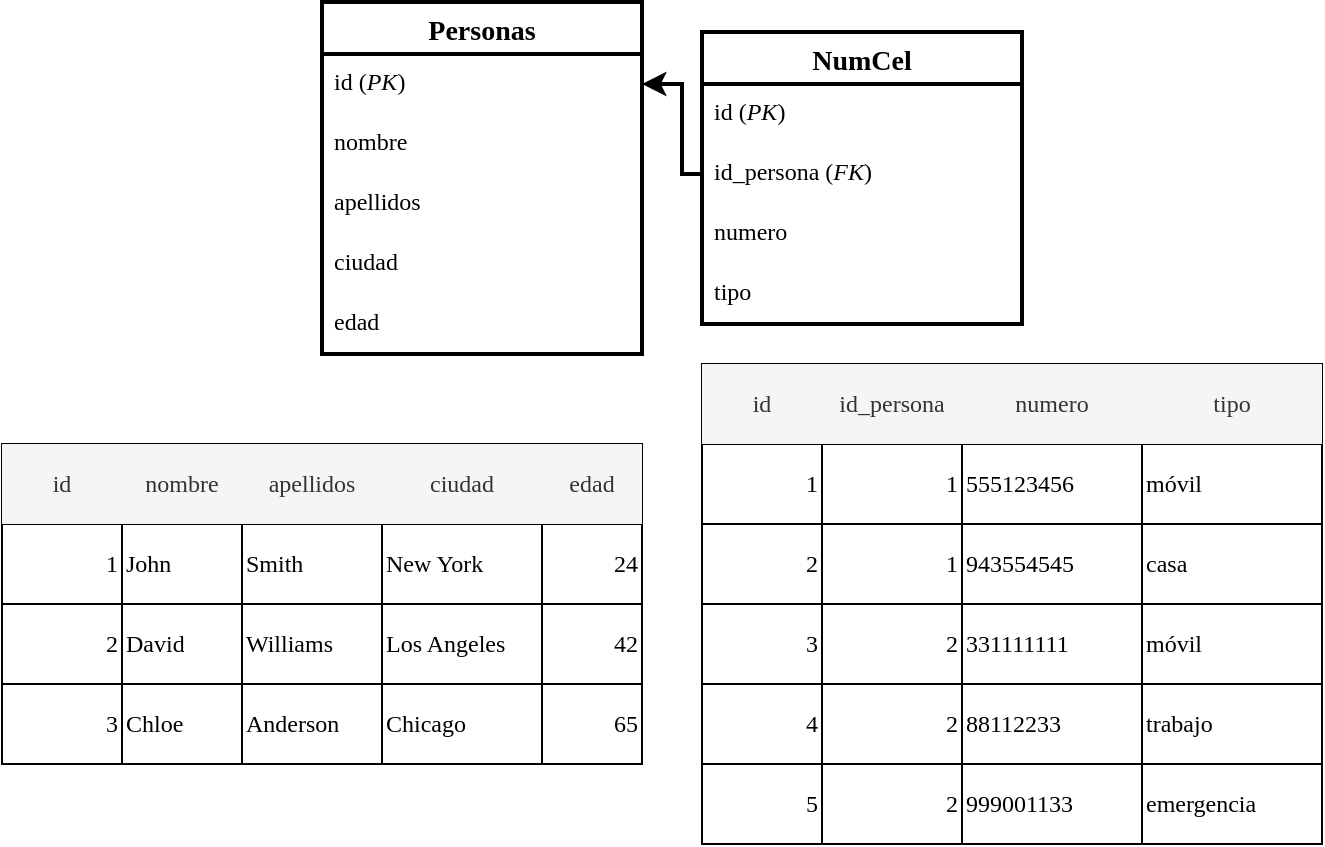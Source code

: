 <mxfile version="21.1.8" type="device">
  <diagram name="Página-1" id="FYE1AaSjHG21gxEwm3ek">
    <mxGraphModel dx="636" dy="747" grid="1" gridSize="10" guides="1" tooltips="1" connect="1" arrows="1" fold="1" page="1" pageScale="1" pageWidth="3300" pageHeight="2339" math="0" shadow="0">
      <root>
        <mxCell id="0" />
        <mxCell id="1" parent="0" />
        <mxCell id="yfIUXpZ3AVK_rPEgyNf7-4" value="Personas" style="swimlane;fontStyle=1;childLayout=stackLayout;horizontal=1;startSize=26;horizontalStack=0;resizeParent=1;resizeParentMax=0;resizeLast=0;collapsible=1;marginBottom=0;align=center;fontSize=14;strokeWidth=2;fontFamily=Verdana;" parent="1" vertex="1">
          <mxGeometry x="580" y="159" width="160" height="176" as="geometry" />
        </mxCell>
        <mxCell id="yfIUXpZ3AVK_rPEgyNf7-5" value="id (&lt;i&gt;PK&lt;/i&gt;)" style="text;spacingLeft=4;spacingRight=4;overflow=hidden;rotatable=0;points=[[0,0.5],[1,0.5]];portConstraint=eastwest;fontSize=12;whiteSpace=wrap;html=1;strokeWidth=2;fontFamily=Verdana;" parent="yfIUXpZ3AVK_rPEgyNf7-4" vertex="1">
          <mxGeometry y="26" width="160" height="30" as="geometry" />
        </mxCell>
        <mxCell id="yfIUXpZ3AVK_rPEgyNf7-6" value="nombre" style="text;spacingLeft=4;spacingRight=4;overflow=hidden;rotatable=0;points=[[0,0.5],[1,0.5]];portConstraint=eastwest;fontSize=12;whiteSpace=wrap;html=1;strokeWidth=2;fontFamily=Verdana;" parent="yfIUXpZ3AVK_rPEgyNf7-4" vertex="1">
          <mxGeometry y="56" width="160" height="30" as="geometry" />
        </mxCell>
        <mxCell id="yfIUXpZ3AVK_rPEgyNf7-8" value="apellidos" style="text;spacingLeft=4;spacingRight=4;overflow=hidden;rotatable=0;points=[[0,0.5],[1,0.5]];portConstraint=eastwest;fontSize=12;whiteSpace=wrap;html=1;strokeWidth=2;fontFamily=Verdana;" parent="yfIUXpZ3AVK_rPEgyNf7-4" vertex="1">
          <mxGeometry y="86" width="160" height="30" as="geometry" />
        </mxCell>
        <mxCell id="yfIUXpZ3AVK_rPEgyNf7-9" value="ciudad" style="text;spacingLeft=4;spacingRight=4;overflow=hidden;rotatable=0;points=[[0,0.5],[1,0.5]];portConstraint=eastwest;fontSize=12;whiteSpace=wrap;html=1;strokeWidth=2;fontFamily=Verdana;" parent="yfIUXpZ3AVK_rPEgyNf7-4" vertex="1">
          <mxGeometry y="116" width="160" height="30" as="geometry" />
        </mxCell>
        <mxCell id="yfIUXpZ3AVK_rPEgyNf7-7" value="edad" style="text;spacingLeft=4;spacingRight=4;overflow=hidden;rotatable=0;points=[[0,0.5],[1,0.5]];portConstraint=eastwest;fontSize=12;whiteSpace=wrap;html=1;strokeWidth=2;fontFamily=Verdana;" parent="yfIUXpZ3AVK_rPEgyNf7-4" vertex="1">
          <mxGeometry y="146" width="160" height="30" as="geometry" />
        </mxCell>
        <mxCell id="yfIUXpZ3AVK_rPEgyNf7-10" value="NumCel" style="swimlane;fontStyle=1;childLayout=stackLayout;horizontal=1;startSize=26;horizontalStack=0;resizeParent=1;resizeParentMax=0;resizeLast=0;collapsible=1;marginBottom=0;align=center;fontSize=14;strokeWidth=2;fontFamily=Verdana;" parent="1" vertex="1">
          <mxGeometry x="770" y="174" width="160" height="146" as="geometry" />
        </mxCell>
        <mxCell id="yfIUXpZ3AVK_rPEgyNf7-11" value="id (&lt;i&gt;PK&lt;/i&gt;)" style="text;spacingLeft=4;spacingRight=4;overflow=hidden;rotatable=0;points=[[0,0.5],[1,0.5]];portConstraint=eastwest;fontSize=12;whiteSpace=wrap;html=1;strokeWidth=2;fontFamily=Verdana;" parent="yfIUXpZ3AVK_rPEgyNf7-10" vertex="1">
          <mxGeometry y="26" width="160" height="30" as="geometry" />
        </mxCell>
        <mxCell id="yfIUXpZ3AVK_rPEgyNf7-12" value="id_persona (&lt;i&gt;FK&lt;/i&gt;)" style="text;spacingLeft=4;spacingRight=4;overflow=hidden;rotatable=0;points=[[0,0.5],[1,0.5]];portConstraint=eastwest;fontSize=12;whiteSpace=wrap;html=1;strokeWidth=2;fontFamily=Verdana;" parent="yfIUXpZ3AVK_rPEgyNf7-10" vertex="1">
          <mxGeometry y="56" width="160" height="30" as="geometry" />
        </mxCell>
        <mxCell id="yfIUXpZ3AVK_rPEgyNf7-13" value="numero" style="text;spacingLeft=4;spacingRight=4;overflow=hidden;rotatable=0;points=[[0,0.5],[1,0.5]];portConstraint=eastwest;fontSize=12;whiteSpace=wrap;html=1;strokeWidth=2;fontFamily=Verdana;" parent="yfIUXpZ3AVK_rPEgyNf7-10" vertex="1">
          <mxGeometry y="86" width="160" height="30" as="geometry" />
        </mxCell>
        <mxCell id="yfIUXpZ3AVK_rPEgyNf7-14" value="tipo" style="text;spacingLeft=4;spacingRight=4;overflow=hidden;rotatable=0;points=[[0,0.5],[1,0.5]];portConstraint=eastwest;fontSize=12;whiteSpace=wrap;html=1;strokeWidth=2;fontFamily=Verdana;" parent="yfIUXpZ3AVK_rPEgyNf7-10" vertex="1">
          <mxGeometry y="116" width="160" height="30" as="geometry" />
        </mxCell>
        <mxCell id="yfIUXpZ3AVK_rPEgyNf7-16" style="edgeStyle=orthogonalEdgeStyle;rounded=0;orthogonalLoop=1;jettySize=auto;html=1;entryX=1;entryY=0.5;entryDx=0;entryDy=0;strokeWidth=2;fontFamily=Verdana;" parent="1" source="yfIUXpZ3AVK_rPEgyNf7-12" target="yfIUXpZ3AVK_rPEgyNf7-5" edge="1">
          <mxGeometry relative="1" as="geometry">
            <Array as="points">
              <mxPoint x="760" y="245" />
              <mxPoint x="760" y="200" />
            </Array>
          </mxGeometry>
        </mxCell>
        <mxCell id="HmA8ot8jOnDpJhsBfONr-13" value="" style="shape=table;startSize=0;container=1;collapsible=0;childLayout=tableLayout;fontFamily=Verdana;" vertex="1" parent="1">
          <mxGeometry x="420" y="380" width="320" height="160" as="geometry" />
        </mxCell>
        <mxCell id="HmA8ot8jOnDpJhsBfONr-14" value="" style="shape=tableRow;horizontal=0;startSize=0;swimlaneHead=0;swimlaneBody=0;strokeColor=inherit;top=0;left=0;bottom=0;right=0;collapsible=0;dropTarget=0;fillColor=none;points=[[0,0.5],[1,0.5]];portConstraint=eastwest;fontFamily=Verdana;" vertex="1" parent="HmA8ot8jOnDpJhsBfONr-13">
          <mxGeometry width="320" height="40" as="geometry" />
        </mxCell>
        <mxCell id="HmA8ot8jOnDpJhsBfONr-15" value="id" style="shape=partialRectangle;html=1;whiteSpace=wrap;connectable=0;strokeColor=#666666;overflow=hidden;fillColor=#f5f5f5;top=0;left=0;bottom=0;right=0;pointerEvents=1;perimeterSpacing=0;fontColor=#333333;fontFamily=Verdana;" vertex="1" parent="HmA8ot8jOnDpJhsBfONr-14">
          <mxGeometry width="60" height="40" as="geometry">
            <mxRectangle width="60" height="40" as="alternateBounds" />
          </mxGeometry>
        </mxCell>
        <mxCell id="HmA8ot8jOnDpJhsBfONr-16" value="nombre" style="shape=partialRectangle;html=1;whiteSpace=wrap;connectable=0;strokeColor=#666666;overflow=hidden;fillColor=#f5f5f5;top=0;left=0;bottom=0;right=0;pointerEvents=1;fontColor=#333333;fontFamily=Verdana;" vertex="1" parent="HmA8ot8jOnDpJhsBfONr-14">
          <mxGeometry x="60" width="60" height="40" as="geometry">
            <mxRectangle width="60" height="40" as="alternateBounds" />
          </mxGeometry>
        </mxCell>
        <mxCell id="HmA8ot8jOnDpJhsBfONr-17" value="apellidos" style="shape=partialRectangle;html=1;whiteSpace=wrap;connectable=0;strokeColor=#666666;overflow=hidden;fillColor=#f5f5f5;top=0;left=0;bottom=0;right=0;pointerEvents=1;fontColor=#333333;fontFamily=Verdana;" vertex="1" parent="HmA8ot8jOnDpJhsBfONr-14">
          <mxGeometry x="120" width="70" height="40" as="geometry">
            <mxRectangle width="70" height="40" as="alternateBounds" />
          </mxGeometry>
        </mxCell>
        <mxCell id="HmA8ot8jOnDpJhsBfONr-18" value="ciudad" style="shape=partialRectangle;html=1;whiteSpace=wrap;connectable=0;strokeColor=#666666;overflow=hidden;fillColor=#f5f5f5;top=0;left=0;bottom=0;right=0;pointerEvents=1;fontColor=#333333;fontFamily=Verdana;" vertex="1" parent="HmA8ot8jOnDpJhsBfONr-14">
          <mxGeometry x="190" width="80" height="40" as="geometry">
            <mxRectangle width="80" height="40" as="alternateBounds" />
          </mxGeometry>
        </mxCell>
        <mxCell id="HmA8ot8jOnDpJhsBfONr-19" value="edad" style="shape=partialRectangle;html=1;whiteSpace=wrap;connectable=0;strokeColor=#666666;overflow=hidden;fillColor=#f5f5f5;top=0;left=0;bottom=0;right=0;pointerEvents=1;fontColor=#333333;fontFamily=Verdana;" vertex="1" parent="HmA8ot8jOnDpJhsBfONr-14">
          <mxGeometry x="270" width="50" height="40" as="geometry">
            <mxRectangle width="50" height="40" as="alternateBounds" />
          </mxGeometry>
        </mxCell>
        <mxCell id="HmA8ot8jOnDpJhsBfONr-20" value="" style="shape=tableRow;horizontal=0;startSize=0;swimlaneHead=0;swimlaneBody=0;strokeColor=inherit;top=0;left=0;bottom=0;right=0;collapsible=0;dropTarget=0;fillColor=none;points=[[0,0.5],[1,0.5]];portConstraint=eastwest;fontFamily=Verdana;" vertex="1" parent="HmA8ot8jOnDpJhsBfONr-13">
          <mxGeometry y="40" width="320" height="40" as="geometry" />
        </mxCell>
        <mxCell id="HmA8ot8jOnDpJhsBfONr-21" value="1" style="shape=partialRectangle;html=1;whiteSpace=wrap;connectable=0;strokeColor=inherit;overflow=hidden;fillColor=none;top=0;left=0;bottom=0;right=0;pointerEvents=1;perimeterSpacing=0;align=right;fontFamily=Verdana;" vertex="1" parent="HmA8ot8jOnDpJhsBfONr-20">
          <mxGeometry width="60" height="40" as="geometry">
            <mxRectangle width="60" height="40" as="alternateBounds" />
          </mxGeometry>
        </mxCell>
        <mxCell id="HmA8ot8jOnDpJhsBfONr-22" value="John" style="shape=partialRectangle;html=1;whiteSpace=wrap;connectable=0;strokeColor=inherit;overflow=hidden;fillColor=none;top=0;left=0;bottom=0;right=0;pointerEvents=1;align=left;fontFamily=Verdana;" vertex="1" parent="HmA8ot8jOnDpJhsBfONr-20">
          <mxGeometry x="60" width="60" height="40" as="geometry">
            <mxRectangle width="60" height="40" as="alternateBounds" />
          </mxGeometry>
        </mxCell>
        <mxCell id="HmA8ot8jOnDpJhsBfONr-23" value="Smith" style="shape=partialRectangle;html=1;whiteSpace=wrap;connectable=0;strokeColor=inherit;overflow=hidden;fillColor=none;top=0;left=0;bottom=0;right=0;pointerEvents=1;align=left;fontFamily=Verdana;" vertex="1" parent="HmA8ot8jOnDpJhsBfONr-20">
          <mxGeometry x="120" width="70" height="40" as="geometry">
            <mxRectangle width="70" height="40" as="alternateBounds" />
          </mxGeometry>
        </mxCell>
        <mxCell id="HmA8ot8jOnDpJhsBfONr-24" value="New York" style="shape=partialRectangle;html=1;whiteSpace=wrap;connectable=0;strokeColor=inherit;overflow=hidden;fillColor=none;top=0;left=0;bottom=0;right=0;pointerEvents=1;align=left;fontFamily=Verdana;" vertex="1" parent="HmA8ot8jOnDpJhsBfONr-20">
          <mxGeometry x="190" width="80" height="40" as="geometry">
            <mxRectangle width="80" height="40" as="alternateBounds" />
          </mxGeometry>
        </mxCell>
        <mxCell id="HmA8ot8jOnDpJhsBfONr-25" value="24" style="shape=partialRectangle;html=1;whiteSpace=wrap;connectable=0;strokeColor=inherit;overflow=hidden;fillColor=none;top=0;left=0;bottom=0;right=0;pointerEvents=1;align=right;fontFamily=Verdana;" vertex="1" parent="HmA8ot8jOnDpJhsBfONr-20">
          <mxGeometry x="270" width="50" height="40" as="geometry">
            <mxRectangle width="50" height="40" as="alternateBounds" />
          </mxGeometry>
        </mxCell>
        <mxCell id="HmA8ot8jOnDpJhsBfONr-26" value="" style="shape=tableRow;horizontal=0;startSize=0;swimlaneHead=0;swimlaneBody=0;strokeColor=inherit;top=0;left=0;bottom=0;right=0;collapsible=0;dropTarget=0;fillColor=none;points=[[0,0.5],[1,0.5]];portConstraint=eastwest;fontFamily=Verdana;" vertex="1" parent="HmA8ot8jOnDpJhsBfONr-13">
          <mxGeometry y="80" width="320" height="40" as="geometry" />
        </mxCell>
        <mxCell id="HmA8ot8jOnDpJhsBfONr-27" value="2" style="shape=partialRectangle;html=1;whiteSpace=wrap;connectable=0;strokeColor=inherit;overflow=hidden;fillColor=none;top=0;left=0;bottom=0;right=0;pointerEvents=1;perimeterSpacing=0;align=right;fontFamily=Verdana;" vertex="1" parent="HmA8ot8jOnDpJhsBfONr-26">
          <mxGeometry width="60" height="40" as="geometry">
            <mxRectangle width="60" height="40" as="alternateBounds" />
          </mxGeometry>
        </mxCell>
        <mxCell id="HmA8ot8jOnDpJhsBfONr-28" value="David" style="shape=partialRectangle;html=1;whiteSpace=wrap;connectable=0;strokeColor=inherit;overflow=hidden;fillColor=none;top=0;left=0;bottom=0;right=0;pointerEvents=1;align=left;fontFamily=Verdana;" vertex="1" parent="HmA8ot8jOnDpJhsBfONr-26">
          <mxGeometry x="60" width="60" height="40" as="geometry">
            <mxRectangle width="60" height="40" as="alternateBounds" />
          </mxGeometry>
        </mxCell>
        <mxCell id="HmA8ot8jOnDpJhsBfONr-29" value="Williams" style="shape=partialRectangle;html=1;whiteSpace=wrap;connectable=0;strokeColor=inherit;overflow=hidden;fillColor=none;top=0;left=0;bottom=0;right=0;pointerEvents=1;align=left;fontFamily=Verdana;" vertex="1" parent="HmA8ot8jOnDpJhsBfONr-26">
          <mxGeometry x="120" width="70" height="40" as="geometry">
            <mxRectangle width="70" height="40" as="alternateBounds" />
          </mxGeometry>
        </mxCell>
        <mxCell id="HmA8ot8jOnDpJhsBfONr-30" value="Los Angeles" style="shape=partialRectangle;html=1;whiteSpace=wrap;connectable=0;strokeColor=inherit;overflow=hidden;fillColor=none;top=0;left=0;bottom=0;right=0;pointerEvents=1;align=left;fontFamily=Verdana;" vertex="1" parent="HmA8ot8jOnDpJhsBfONr-26">
          <mxGeometry x="190" width="80" height="40" as="geometry">
            <mxRectangle width="80" height="40" as="alternateBounds" />
          </mxGeometry>
        </mxCell>
        <mxCell id="HmA8ot8jOnDpJhsBfONr-31" value="42" style="shape=partialRectangle;html=1;whiteSpace=wrap;connectable=0;strokeColor=inherit;overflow=hidden;fillColor=none;top=0;left=0;bottom=0;right=0;pointerEvents=1;align=right;fontFamily=Verdana;" vertex="1" parent="HmA8ot8jOnDpJhsBfONr-26">
          <mxGeometry x="270" width="50" height="40" as="geometry">
            <mxRectangle width="50" height="40" as="alternateBounds" />
          </mxGeometry>
        </mxCell>
        <mxCell id="HmA8ot8jOnDpJhsBfONr-32" value="" style="shape=tableRow;horizontal=0;startSize=0;swimlaneHead=0;swimlaneBody=0;strokeColor=inherit;top=0;left=0;bottom=0;right=0;collapsible=0;dropTarget=0;fillColor=none;points=[[0,0.5],[1,0.5]];portConstraint=eastwest;fontFamily=Verdana;" vertex="1" parent="HmA8ot8jOnDpJhsBfONr-13">
          <mxGeometry y="120" width="320" height="40" as="geometry" />
        </mxCell>
        <mxCell id="HmA8ot8jOnDpJhsBfONr-33" value="3" style="shape=partialRectangle;html=1;whiteSpace=wrap;connectable=0;strokeColor=inherit;overflow=hidden;fillColor=none;top=0;left=0;bottom=0;right=0;pointerEvents=1;perimeterSpacing=0;align=right;fontFamily=Verdana;" vertex="1" parent="HmA8ot8jOnDpJhsBfONr-32">
          <mxGeometry width="60" height="40" as="geometry">
            <mxRectangle width="60" height="40" as="alternateBounds" />
          </mxGeometry>
        </mxCell>
        <mxCell id="HmA8ot8jOnDpJhsBfONr-34" value="Chloe" style="shape=partialRectangle;html=1;whiteSpace=wrap;connectable=0;strokeColor=inherit;overflow=hidden;fillColor=none;top=0;left=0;bottom=0;right=0;pointerEvents=1;align=left;fontFamily=Verdana;" vertex="1" parent="HmA8ot8jOnDpJhsBfONr-32">
          <mxGeometry x="60" width="60" height="40" as="geometry">
            <mxRectangle width="60" height="40" as="alternateBounds" />
          </mxGeometry>
        </mxCell>
        <mxCell id="HmA8ot8jOnDpJhsBfONr-35" value="Anderson" style="shape=partialRectangle;html=1;whiteSpace=wrap;connectable=0;strokeColor=inherit;overflow=hidden;fillColor=none;top=0;left=0;bottom=0;right=0;pointerEvents=1;align=left;fontFamily=Verdana;" vertex="1" parent="HmA8ot8jOnDpJhsBfONr-32">
          <mxGeometry x="120" width="70" height="40" as="geometry">
            <mxRectangle width="70" height="40" as="alternateBounds" />
          </mxGeometry>
        </mxCell>
        <mxCell id="HmA8ot8jOnDpJhsBfONr-36" value="Chicago" style="shape=partialRectangle;html=1;whiteSpace=wrap;connectable=0;strokeColor=inherit;overflow=hidden;fillColor=none;top=0;left=0;bottom=0;right=0;pointerEvents=1;align=left;fontFamily=Verdana;" vertex="1" parent="HmA8ot8jOnDpJhsBfONr-32">
          <mxGeometry x="190" width="80" height="40" as="geometry">
            <mxRectangle width="80" height="40" as="alternateBounds" />
          </mxGeometry>
        </mxCell>
        <mxCell id="HmA8ot8jOnDpJhsBfONr-37" value="65" style="shape=partialRectangle;html=1;whiteSpace=wrap;connectable=0;strokeColor=inherit;overflow=hidden;fillColor=none;top=0;left=0;bottom=0;right=0;pointerEvents=1;align=right;fontFamily=Verdana;" vertex="1" parent="HmA8ot8jOnDpJhsBfONr-32">
          <mxGeometry x="270" width="50" height="40" as="geometry">
            <mxRectangle width="50" height="40" as="alternateBounds" />
          </mxGeometry>
        </mxCell>
        <mxCell id="HmA8ot8jOnDpJhsBfONr-38" value="" style="shape=table;startSize=0;container=1;collapsible=0;childLayout=tableLayout;fontFamily=Verdana;" vertex="1" parent="1">
          <mxGeometry x="770" y="340" width="310" height="240" as="geometry" />
        </mxCell>
        <mxCell id="HmA8ot8jOnDpJhsBfONr-39" value="" style="shape=tableRow;horizontal=0;startSize=0;swimlaneHead=0;swimlaneBody=0;strokeColor=inherit;top=0;left=0;bottom=0;right=0;collapsible=0;dropTarget=0;fillColor=none;points=[[0,0.5],[1,0.5]];portConstraint=eastwest;align=center;fontFamily=Verdana;" vertex="1" parent="HmA8ot8jOnDpJhsBfONr-38">
          <mxGeometry width="310" height="40" as="geometry" />
        </mxCell>
        <mxCell id="HmA8ot8jOnDpJhsBfONr-40" value="id" style="shape=partialRectangle;html=1;whiteSpace=wrap;connectable=0;strokeColor=#666666;overflow=hidden;fillColor=#f5f5f5;top=0;left=0;bottom=0;right=0;pointerEvents=1;align=center;fontColor=#333333;fontFamily=Verdana;" vertex="1" parent="HmA8ot8jOnDpJhsBfONr-39">
          <mxGeometry width="60" height="40" as="geometry">
            <mxRectangle width="60" height="40" as="alternateBounds" />
          </mxGeometry>
        </mxCell>
        <mxCell id="HmA8ot8jOnDpJhsBfONr-41" value="id_persona" style="shape=partialRectangle;html=1;whiteSpace=wrap;connectable=0;strokeColor=#666666;overflow=hidden;fillColor=#f5f5f5;top=0;left=0;bottom=0;right=0;pointerEvents=1;align=center;fontColor=#333333;fontFamily=Verdana;" vertex="1" parent="HmA8ot8jOnDpJhsBfONr-39">
          <mxGeometry x="60" width="70" height="40" as="geometry">
            <mxRectangle width="70" height="40" as="alternateBounds" />
          </mxGeometry>
        </mxCell>
        <mxCell id="HmA8ot8jOnDpJhsBfONr-42" value="numero" style="shape=partialRectangle;html=1;whiteSpace=wrap;connectable=0;strokeColor=#666666;overflow=hidden;fillColor=#f5f5f5;top=0;left=0;bottom=0;right=0;pointerEvents=1;align=center;fontColor=#333333;fontFamily=Verdana;" vertex="1" parent="HmA8ot8jOnDpJhsBfONr-39">
          <mxGeometry x="130" width="90" height="40" as="geometry">
            <mxRectangle width="90" height="40" as="alternateBounds" />
          </mxGeometry>
        </mxCell>
        <mxCell id="HmA8ot8jOnDpJhsBfONr-43" value="tipo" style="shape=partialRectangle;html=1;whiteSpace=wrap;connectable=0;strokeColor=#666666;overflow=hidden;fillColor=#f5f5f5;top=0;left=0;bottom=0;right=0;pointerEvents=1;align=center;fontColor=#333333;fontFamily=Verdana;" vertex="1" parent="HmA8ot8jOnDpJhsBfONr-39">
          <mxGeometry x="220" width="90" height="40" as="geometry">
            <mxRectangle width="90" height="40" as="alternateBounds" />
          </mxGeometry>
        </mxCell>
        <mxCell id="HmA8ot8jOnDpJhsBfONr-44" value="" style="shape=tableRow;horizontal=0;startSize=0;swimlaneHead=0;swimlaneBody=0;strokeColor=inherit;top=0;left=0;bottom=0;right=0;collapsible=0;dropTarget=0;fillColor=none;points=[[0,0.5],[1,0.5]];portConstraint=eastwest;fontFamily=Verdana;" vertex="1" parent="HmA8ot8jOnDpJhsBfONr-38">
          <mxGeometry y="40" width="310" height="40" as="geometry" />
        </mxCell>
        <mxCell id="HmA8ot8jOnDpJhsBfONr-45" value="1" style="shape=partialRectangle;html=1;whiteSpace=wrap;connectable=0;strokeColor=inherit;overflow=hidden;fillColor=none;top=0;left=0;bottom=0;right=0;pointerEvents=1;align=right;fontFamily=Verdana;" vertex="1" parent="HmA8ot8jOnDpJhsBfONr-44">
          <mxGeometry width="60" height="40" as="geometry">
            <mxRectangle width="60" height="40" as="alternateBounds" />
          </mxGeometry>
        </mxCell>
        <mxCell id="HmA8ot8jOnDpJhsBfONr-46" value="1" style="shape=partialRectangle;html=1;whiteSpace=wrap;connectable=0;strokeColor=inherit;overflow=hidden;fillColor=none;top=0;left=0;bottom=0;right=0;pointerEvents=1;align=right;fontFamily=Verdana;" vertex="1" parent="HmA8ot8jOnDpJhsBfONr-44">
          <mxGeometry x="60" width="70" height="40" as="geometry">
            <mxRectangle width="70" height="40" as="alternateBounds" />
          </mxGeometry>
        </mxCell>
        <mxCell id="HmA8ot8jOnDpJhsBfONr-47" value="555123456" style="shape=partialRectangle;html=1;whiteSpace=wrap;connectable=0;strokeColor=inherit;overflow=hidden;fillColor=none;top=0;left=0;bottom=0;right=0;pointerEvents=1;align=left;fontFamily=Verdana;" vertex="1" parent="HmA8ot8jOnDpJhsBfONr-44">
          <mxGeometry x="130" width="90" height="40" as="geometry">
            <mxRectangle width="90" height="40" as="alternateBounds" />
          </mxGeometry>
        </mxCell>
        <mxCell id="HmA8ot8jOnDpJhsBfONr-48" value="móvil" style="shape=partialRectangle;html=1;whiteSpace=wrap;connectable=0;strokeColor=inherit;overflow=hidden;fillColor=none;top=0;left=0;bottom=0;right=0;pointerEvents=1;align=left;fontFamily=Verdana;" vertex="1" parent="HmA8ot8jOnDpJhsBfONr-44">
          <mxGeometry x="220" width="90" height="40" as="geometry">
            <mxRectangle width="90" height="40" as="alternateBounds" />
          </mxGeometry>
        </mxCell>
        <mxCell id="HmA8ot8jOnDpJhsBfONr-49" value="" style="shape=tableRow;horizontal=0;startSize=0;swimlaneHead=0;swimlaneBody=0;strokeColor=inherit;top=0;left=0;bottom=0;right=0;collapsible=0;dropTarget=0;fillColor=none;points=[[0,0.5],[1,0.5]];portConstraint=eastwest;fontFamily=Verdana;" vertex="1" parent="HmA8ot8jOnDpJhsBfONr-38">
          <mxGeometry y="80" width="310" height="40" as="geometry" />
        </mxCell>
        <mxCell id="HmA8ot8jOnDpJhsBfONr-50" value="2" style="shape=partialRectangle;html=1;whiteSpace=wrap;connectable=0;strokeColor=inherit;overflow=hidden;fillColor=none;top=0;left=0;bottom=0;right=0;pointerEvents=1;align=right;fontFamily=Verdana;" vertex="1" parent="HmA8ot8jOnDpJhsBfONr-49">
          <mxGeometry width="60" height="40" as="geometry">
            <mxRectangle width="60" height="40" as="alternateBounds" />
          </mxGeometry>
        </mxCell>
        <mxCell id="HmA8ot8jOnDpJhsBfONr-51" value="1" style="shape=partialRectangle;html=1;whiteSpace=wrap;connectable=0;strokeColor=inherit;overflow=hidden;fillColor=none;top=0;left=0;bottom=0;right=0;pointerEvents=1;align=right;fontFamily=Verdana;" vertex="1" parent="HmA8ot8jOnDpJhsBfONr-49">
          <mxGeometry x="60" width="70" height="40" as="geometry">
            <mxRectangle width="70" height="40" as="alternateBounds" />
          </mxGeometry>
        </mxCell>
        <mxCell id="HmA8ot8jOnDpJhsBfONr-52" value="943554545" style="shape=partialRectangle;html=1;whiteSpace=wrap;connectable=0;strokeColor=inherit;overflow=hidden;fillColor=none;top=0;left=0;bottom=0;right=0;pointerEvents=1;align=left;fontFamily=Verdana;" vertex="1" parent="HmA8ot8jOnDpJhsBfONr-49">
          <mxGeometry x="130" width="90" height="40" as="geometry">
            <mxRectangle width="90" height="40" as="alternateBounds" />
          </mxGeometry>
        </mxCell>
        <mxCell id="HmA8ot8jOnDpJhsBfONr-53" value="casa" style="shape=partialRectangle;html=1;whiteSpace=wrap;connectable=0;strokeColor=inherit;overflow=hidden;fillColor=none;top=0;left=0;bottom=0;right=0;pointerEvents=1;align=left;fontFamily=Verdana;" vertex="1" parent="HmA8ot8jOnDpJhsBfONr-49">
          <mxGeometry x="220" width="90" height="40" as="geometry">
            <mxRectangle width="90" height="40" as="alternateBounds" />
          </mxGeometry>
        </mxCell>
        <mxCell id="HmA8ot8jOnDpJhsBfONr-54" value="" style="shape=tableRow;horizontal=0;startSize=0;swimlaneHead=0;swimlaneBody=0;strokeColor=inherit;top=0;left=0;bottom=0;right=0;collapsible=0;dropTarget=0;fillColor=none;points=[[0,0.5],[1,0.5]];portConstraint=eastwest;fontFamily=Verdana;" vertex="1" parent="HmA8ot8jOnDpJhsBfONr-38">
          <mxGeometry y="120" width="310" height="40" as="geometry" />
        </mxCell>
        <mxCell id="HmA8ot8jOnDpJhsBfONr-55" value="3" style="shape=partialRectangle;html=1;whiteSpace=wrap;connectable=0;strokeColor=inherit;overflow=hidden;fillColor=none;top=0;left=0;bottom=0;right=0;pointerEvents=1;align=right;fontFamily=Verdana;" vertex="1" parent="HmA8ot8jOnDpJhsBfONr-54">
          <mxGeometry width="60" height="40" as="geometry">
            <mxRectangle width="60" height="40" as="alternateBounds" />
          </mxGeometry>
        </mxCell>
        <mxCell id="HmA8ot8jOnDpJhsBfONr-56" value="2" style="shape=partialRectangle;html=1;whiteSpace=wrap;connectable=0;strokeColor=inherit;overflow=hidden;fillColor=none;top=0;left=0;bottom=0;right=0;pointerEvents=1;align=right;fontFamily=Verdana;" vertex="1" parent="HmA8ot8jOnDpJhsBfONr-54">
          <mxGeometry x="60" width="70" height="40" as="geometry">
            <mxRectangle width="70" height="40" as="alternateBounds" />
          </mxGeometry>
        </mxCell>
        <mxCell id="HmA8ot8jOnDpJhsBfONr-57" value="331111111" style="shape=partialRectangle;html=1;whiteSpace=wrap;connectable=0;strokeColor=inherit;overflow=hidden;fillColor=none;top=0;left=0;bottom=0;right=0;pointerEvents=1;align=left;fontFamily=Verdana;" vertex="1" parent="HmA8ot8jOnDpJhsBfONr-54">
          <mxGeometry x="130" width="90" height="40" as="geometry">
            <mxRectangle width="90" height="40" as="alternateBounds" />
          </mxGeometry>
        </mxCell>
        <mxCell id="HmA8ot8jOnDpJhsBfONr-58" value="móvil" style="shape=partialRectangle;html=1;whiteSpace=wrap;connectable=0;strokeColor=inherit;overflow=hidden;fillColor=none;top=0;left=0;bottom=0;right=0;pointerEvents=1;align=left;fontFamily=Verdana;" vertex="1" parent="HmA8ot8jOnDpJhsBfONr-54">
          <mxGeometry x="220" width="90" height="40" as="geometry">
            <mxRectangle width="90" height="40" as="alternateBounds" />
          </mxGeometry>
        </mxCell>
        <mxCell id="HmA8ot8jOnDpJhsBfONr-59" value="" style="shape=tableRow;horizontal=0;startSize=0;swimlaneHead=0;swimlaneBody=0;strokeColor=inherit;top=0;left=0;bottom=0;right=0;collapsible=0;dropTarget=0;fillColor=none;points=[[0,0.5],[1,0.5]];portConstraint=eastwest;fontFamily=Verdana;" vertex="1" parent="HmA8ot8jOnDpJhsBfONr-38">
          <mxGeometry y="160" width="310" height="40" as="geometry" />
        </mxCell>
        <mxCell id="HmA8ot8jOnDpJhsBfONr-60" value="4" style="shape=partialRectangle;html=1;whiteSpace=wrap;connectable=0;strokeColor=inherit;overflow=hidden;fillColor=none;top=0;left=0;bottom=0;right=0;pointerEvents=1;align=right;fontFamily=Verdana;" vertex="1" parent="HmA8ot8jOnDpJhsBfONr-59">
          <mxGeometry width="60" height="40" as="geometry">
            <mxRectangle width="60" height="40" as="alternateBounds" />
          </mxGeometry>
        </mxCell>
        <mxCell id="HmA8ot8jOnDpJhsBfONr-61" value="2" style="shape=partialRectangle;html=1;whiteSpace=wrap;connectable=0;strokeColor=inherit;overflow=hidden;fillColor=none;top=0;left=0;bottom=0;right=0;pointerEvents=1;align=right;fontFamily=Verdana;" vertex="1" parent="HmA8ot8jOnDpJhsBfONr-59">
          <mxGeometry x="60" width="70" height="40" as="geometry">
            <mxRectangle width="70" height="40" as="alternateBounds" />
          </mxGeometry>
        </mxCell>
        <mxCell id="HmA8ot8jOnDpJhsBfONr-62" value="88112233" style="shape=partialRectangle;html=1;whiteSpace=wrap;connectable=0;strokeColor=inherit;overflow=hidden;fillColor=none;top=0;left=0;bottom=0;right=0;pointerEvents=1;align=left;fontFamily=Verdana;" vertex="1" parent="HmA8ot8jOnDpJhsBfONr-59">
          <mxGeometry x="130" width="90" height="40" as="geometry">
            <mxRectangle width="90" height="40" as="alternateBounds" />
          </mxGeometry>
        </mxCell>
        <mxCell id="HmA8ot8jOnDpJhsBfONr-63" value="trabajo" style="shape=partialRectangle;html=1;whiteSpace=wrap;connectable=0;strokeColor=inherit;overflow=hidden;fillColor=none;top=0;left=0;bottom=0;right=0;pointerEvents=1;align=left;fontFamily=Verdana;" vertex="1" parent="HmA8ot8jOnDpJhsBfONr-59">
          <mxGeometry x="220" width="90" height="40" as="geometry">
            <mxRectangle width="90" height="40" as="alternateBounds" />
          </mxGeometry>
        </mxCell>
        <mxCell id="HmA8ot8jOnDpJhsBfONr-64" value="" style="shape=tableRow;horizontal=0;startSize=0;swimlaneHead=0;swimlaneBody=0;strokeColor=inherit;top=0;left=0;bottom=0;right=0;collapsible=0;dropTarget=0;fillColor=none;points=[[0,0.5],[1,0.5]];portConstraint=eastwest;fixedWidth=0;resizeWidth=0;fontFamily=Verdana;" vertex="1" parent="HmA8ot8jOnDpJhsBfONr-38">
          <mxGeometry y="200" width="310" height="40" as="geometry" />
        </mxCell>
        <mxCell id="HmA8ot8jOnDpJhsBfONr-65" value="5" style="shape=partialRectangle;html=1;whiteSpace=wrap;connectable=0;strokeColor=inherit;overflow=hidden;fillColor=none;top=0;left=0;bottom=0;right=0;pointerEvents=1;fixedWidth=0;resizeWidth=0;align=right;fontFamily=Verdana;" vertex="1" parent="HmA8ot8jOnDpJhsBfONr-64">
          <mxGeometry width="60" height="40" as="geometry">
            <mxRectangle width="60" height="40" as="alternateBounds" />
          </mxGeometry>
        </mxCell>
        <mxCell id="HmA8ot8jOnDpJhsBfONr-66" value="2" style="shape=partialRectangle;html=1;whiteSpace=wrap;connectable=0;strokeColor=inherit;overflow=hidden;fillColor=none;top=0;left=0;bottom=0;right=0;pointerEvents=1;fixedWidth=0;resizeWidth=0;align=right;fontFamily=Verdana;" vertex="1" parent="HmA8ot8jOnDpJhsBfONr-64">
          <mxGeometry x="60" width="70" height="40" as="geometry">
            <mxRectangle width="70" height="40" as="alternateBounds" />
          </mxGeometry>
        </mxCell>
        <mxCell id="HmA8ot8jOnDpJhsBfONr-67" value="999001133" style="shape=partialRectangle;html=1;whiteSpace=wrap;connectable=0;strokeColor=inherit;overflow=hidden;fillColor=none;top=0;left=0;bottom=0;right=0;pointerEvents=1;fixedWidth=0;resizeWidth=0;align=left;fontFamily=Verdana;" vertex="1" parent="HmA8ot8jOnDpJhsBfONr-64">
          <mxGeometry x="130" width="90" height="40" as="geometry">
            <mxRectangle width="90" height="40" as="alternateBounds" />
          </mxGeometry>
        </mxCell>
        <mxCell id="HmA8ot8jOnDpJhsBfONr-68" value="emergencia" style="shape=partialRectangle;html=1;whiteSpace=wrap;connectable=0;strokeColor=inherit;overflow=hidden;fillColor=none;top=0;left=0;bottom=0;right=0;pointerEvents=1;fixedWidth=0;resizeWidth=0;align=left;fontFamily=Verdana;" vertex="1" parent="HmA8ot8jOnDpJhsBfONr-64">
          <mxGeometry x="220" width="90" height="40" as="geometry">
            <mxRectangle width="90" height="40" as="alternateBounds" />
          </mxGeometry>
        </mxCell>
      </root>
    </mxGraphModel>
  </diagram>
</mxfile>
